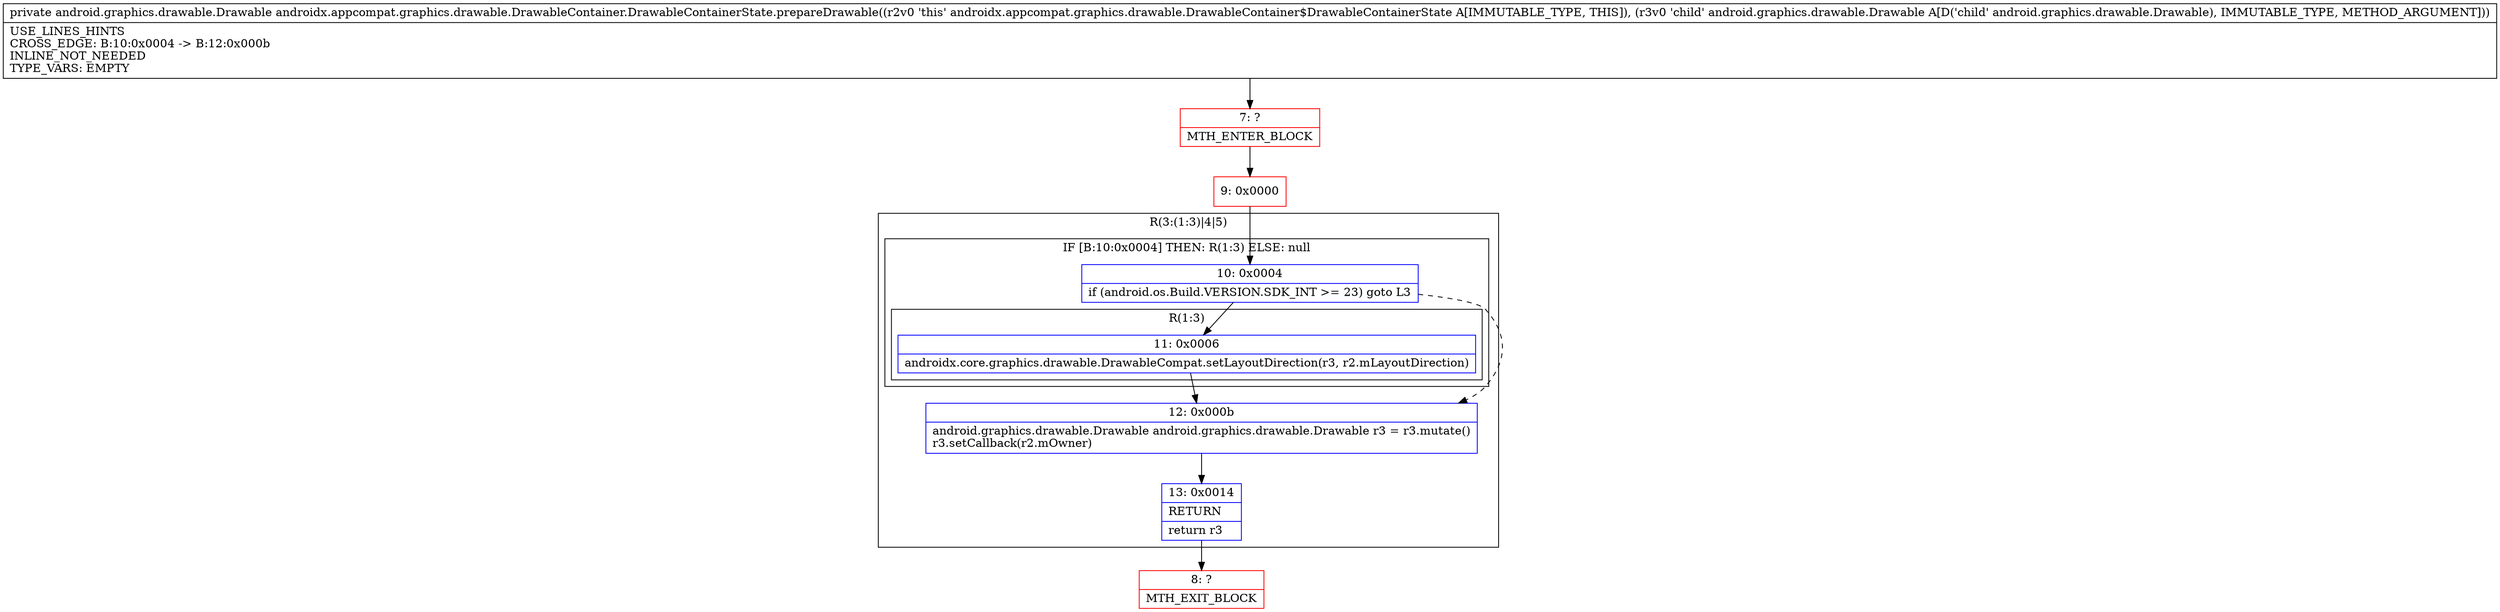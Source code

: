 digraph "CFG forandroidx.appcompat.graphics.drawable.DrawableContainer.DrawableContainerState.prepareDrawable(Landroid\/graphics\/drawable\/Drawable;)Landroid\/graphics\/drawable\/Drawable;" {
subgraph cluster_Region_907427238 {
label = "R(3:(1:3)|4|5)";
node [shape=record,color=blue];
subgraph cluster_IfRegion_434709090 {
label = "IF [B:10:0x0004] THEN: R(1:3) ELSE: null";
node [shape=record,color=blue];
Node_10 [shape=record,label="{10\:\ 0x0004|if (android.os.Build.VERSION.SDK_INT \>= 23) goto L3\l}"];
subgraph cluster_Region_1130634743 {
label = "R(1:3)";
node [shape=record,color=blue];
Node_11 [shape=record,label="{11\:\ 0x0006|androidx.core.graphics.drawable.DrawableCompat.setLayoutDirection(r3, r2.mLayoutDirection)\l}"];
}
}
Node_12 [shape=record,label="{12\:\ 0x000b|android.graphics.drawable.Drawable android.graphics.drawable.Drawable r3 = r3.mutate()\lr3.setCallback(r2.mOwner)\l}"];
Node_13 [shape=record,label="{13\:\ 0x0014|RETURN\l|return r3\l}"];
}
Node_7 [shape=record,color=red,label="{7\:\ ?|MTH_ENTER_BLOCK\l}"];
Node_9 [shape=record,color=red,label="{9\:\ 0x0000}"];
Node_8 [shape=record,color=red,label="{8\:\ ?|MTH_EXIT_BLOCK\l}"];
MethodNode[shape=record,label="{private android.graphics.drawable.Drawable androidx.appcompat.graphics.drawable.DrawableContainer.DrawableContainerState.prepareDrawable((r2v0 'this' androidx.appcompat.graphics.drawable.DrawableContainer$DrawableContainerState A[IMMUTABLE_TYPE, THIS]), (r3v0 'child' android.graphics.drawable.Drawable A[D('child' android.graphics.drawable.Drawable), IMMUTABLE_TYPE, METHOD_ARGUMENT]))  | USE_LINES_HINTS\lCROSS_EDGE: B:10:0x0004 \-\> B:12:0x000b\lINLINE_NOT_NEEDED\lTYPE_VARS: EMPTY\l}"];
MethodNode -> Node_7;Node_10 -> Node_11;
Node_10 -> Node_12[style=dashed];
Node_11 -> Node_12;
Node_12 -> Node_13;
Node_13 -> Node_8;
Node_7 -> Node_9;
Node_9 -> Node_10;
}

